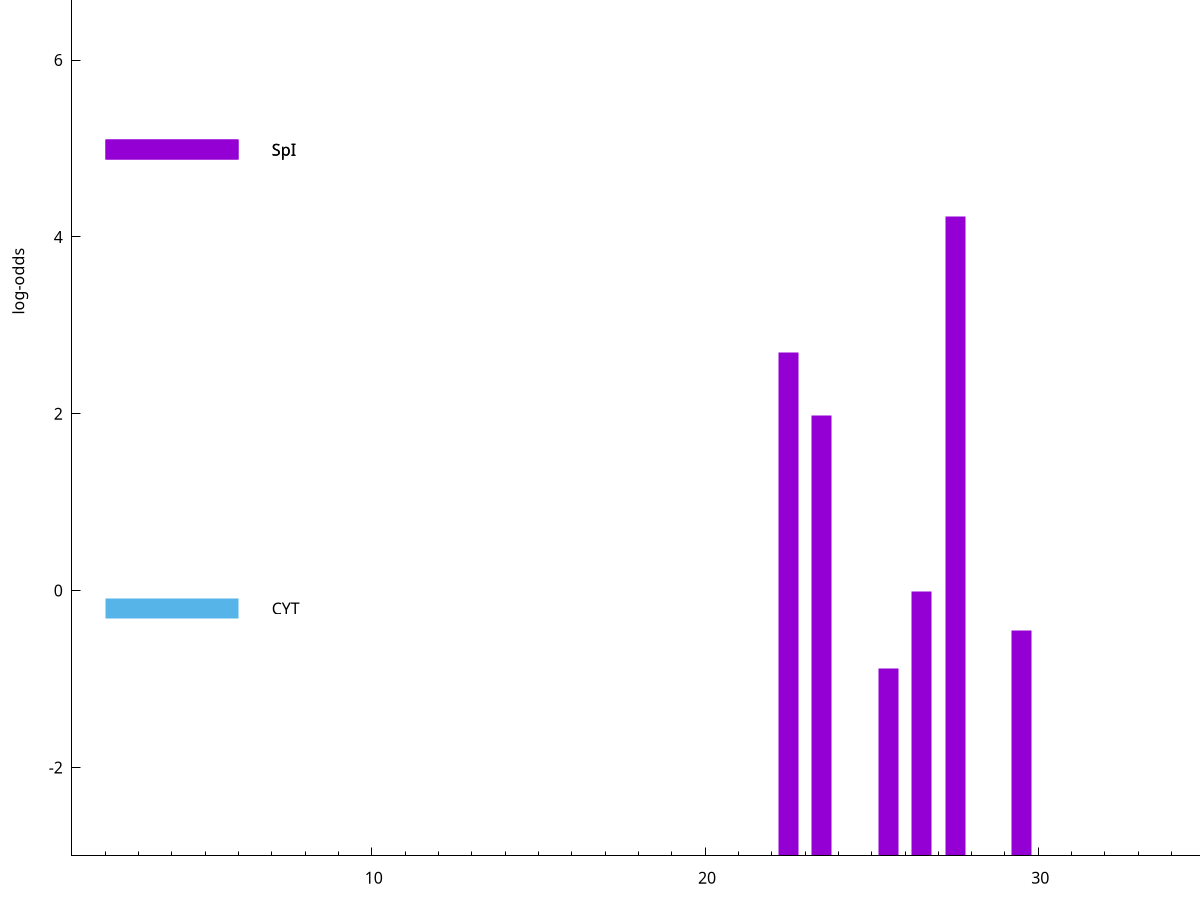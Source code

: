 set title "LipoP predictions for SRR3987126.gff"
set size 2., 1.4
set xrange [1:70] 
set mxtics 10
set yrange [-3:10]
set y2range [0:13]
set ylabel "log-odds"
set term postscript eps color solid "Helvetica" 30
set output "SRR3987126.gff84.eps"
set arrow from 2,4.98431 to 6,4.98431 nohead lt 1 lw 20
set label "SpI" at 7,4.98431
set arrow from 2,-0.200913 to 6,-0.200913 nohead lt 3 lw 20
set label "CYT" at 7,-0.200913
set arrow from 2,4.98431 to 6,4.98431 nohead lt 1 lw 20
set label "SpI" at 7,4.98431
# NOTE: The scores below are the log-odds scores with the threshold
# NOTE: subtracted (a hack to make gnuplot make the histogram all
# NOTE: look nice).
plot "-" axes x1y2 title "" with impulses lt 1 lw 20
27.500000 7.225320
22.500000 5.690180
23.500000 4.979790
26.500000 2.988299
29.500000 2.549093
25.500000 2.123634
e
exit

